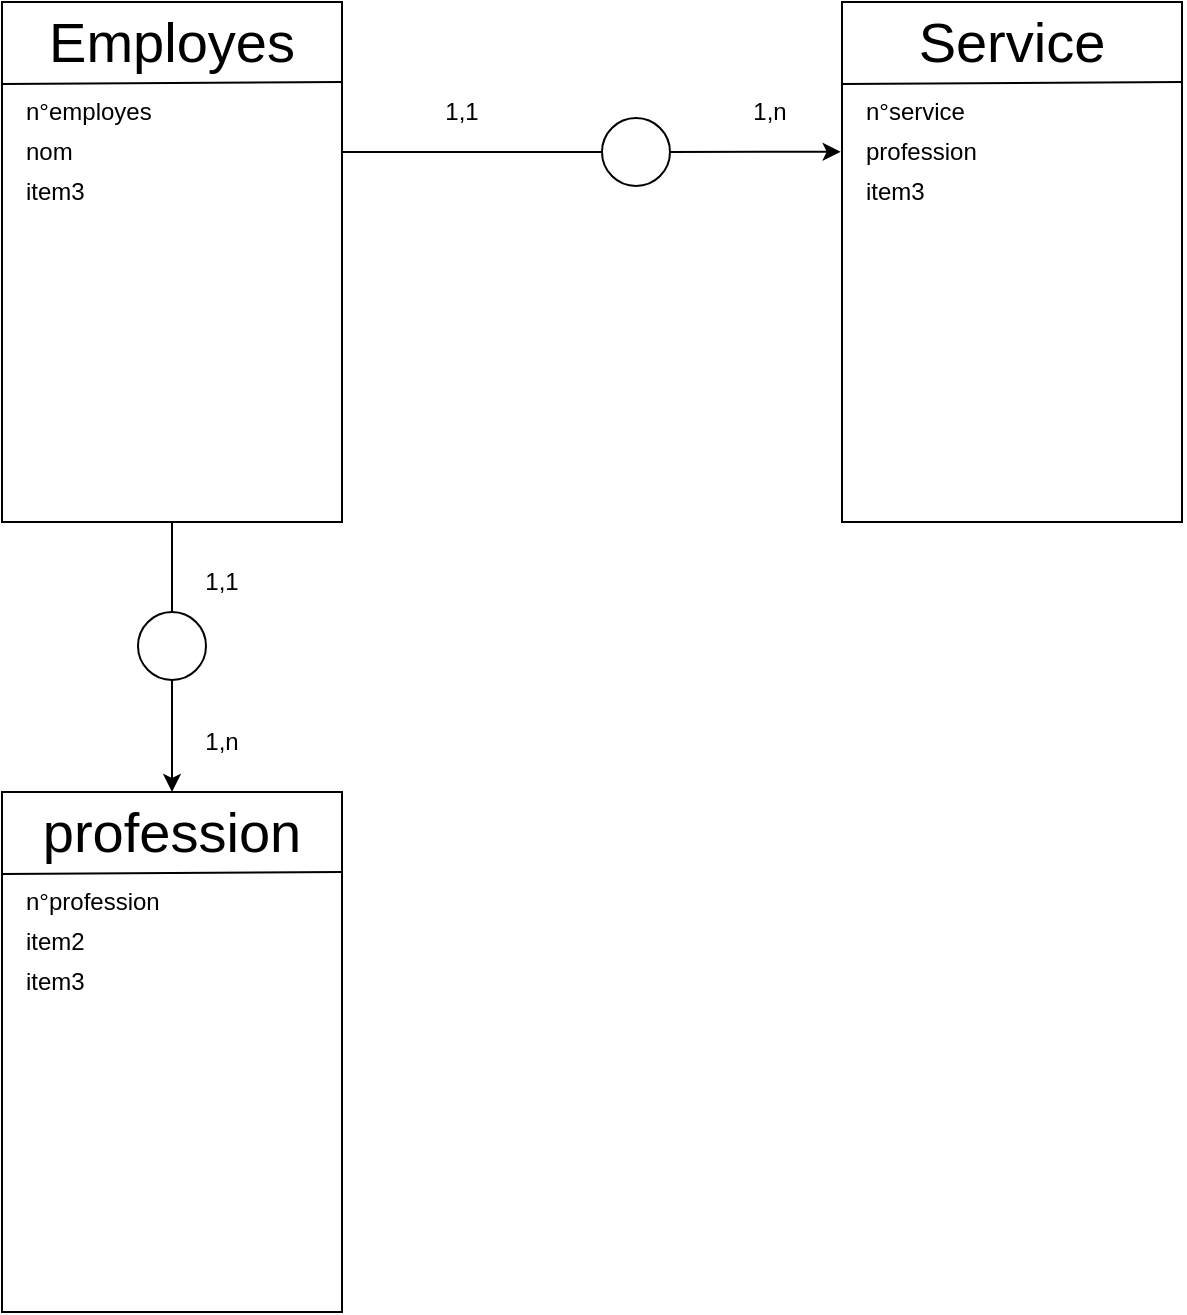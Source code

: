 <mxfile version="21.6.3" type="device">
  <diagram name="Page-1" id="Pg7pGBKAjPZ30wKsxrCt">
    <mxGraphModel dx="989" dy="527" grid="1" gridSize="10" guides="1" tooltips="1" connect="1" arrows="1" fold="1" page="1" pageScale="1" pageWidth="827" pageHeight="1169" math="0" shadow="0">
      <root>
        <mxCell id="0" />
        <mxCell id="1" parent="0" />
        <mxCell id="jEeqh_kHorT8OmdAulmw-17" value="" style="rounded=0;whiteSpace=wrap;html=1;" vertex="1" parent="1">
          <mxGeometry x="60" y="45" width="170" height="260" as="geometry" />
        </mxCell>
        <mxCell id="jEeqh_kHorT8OmdAulmw-18" value="" style="endArrow=none;html=1;rounded=0;" edge="1" parent="1">
          <mxGeometry width="50" height="50" relative="1" as="geometry">
            <mxPoint x="60" y="86" as="sourcePoint" />
            <mxPoint x="230" y="85" as="targetPoint" />
          </mxGeometry>
        </mxCell>
        <mxCell id="jEeqh_kHorT8OmdAulmw-20" value="Employes" style="text;html=1;strokeColor=none;fillColor=none;align=center;verticalAlign=middle;whiteSpace=wrap;rounded=0;fontSize=28;" vertex="1" parent="1">
          <mxGeometry x="60" y="45" width="170" height="40" as="geometry" />
        </mxCell>
        <mxCell id="jEeqh_kHorT8OmdAulmw-21" value="" style="rounded=0;whiteSpace=wrap;html=1;" vertex="1" parent="1">
          <mxGeometry x="480" y="45" width="170" height="260" as="geometry" />
        </mxCell>
        <mxCell id="jEeqh_kHorT8OmdAulmw-22" value="" style="endArrow=none;html=1;rounded=0;" edge="1" parent="1">
          <mxGeometry width="50" height="50" relative="1" as="geometry">
            <mxPoint x="480" y="86" as="sourcePoint" />
            <mxPoint x="650" y="85" as="targetPoint" />
          </mxGeometry>
        </mxCell>
        <mxCell id="jEeqh_kHorT8OmdAulmw-23" value="Service" style="text;html=1;strokeColor=none;fillColor=none;align=center;verticalAlign=middle;whiteSpace=wrap;rounded=0;fontSize=28;" vertex="1" parent="1">
          <mxGeometry x="480" y="45" width="170" height="40" as="geometry" />
        </mxCell>
        <mxCell id="jEeqh_kHorT8OmdAulmw-25" value="n°employes" style="text;html=1;strokeColor=none;fillColor=none;align=left;verticalAlign=middle;whiteSpace=wrap;rounded=0;" vertex="1" parent="1">
          <mxGeometry x="70" y="85" width="160" height="30" as="geometry" />
        </mxCell>
        <mxCell id="jEeqh_kHorT8OmdAulmw-27" value="nom" style="text;html=1;strokeColor=none;fillColor=none;align=left;verticalAlign=middle;whiteSpace=wrap;rounded=0;" vertex="1" parent="1">
          <mxGeometry x="70" y="105" width="160" height="30" as="geometry" />
        </mxCell>
        <mxCell id="jEeqh_kHorT8OmdAulmw-28" value="item3" style="text;html=1;strokeColor=none;fillColor=none;align=left;verticalAlign=middle;whiteSpace=wrap;rounded=0;" vertex="1" parent="1">
          <mxGeometry x="70" y="125" width="160" height="30" as="geometry" />
        </mxCell>
        <mxCell id="jEeqh_kHorT8OmdAulmw-29" value="" style="rounded=0;whiteSpace=wrap;html=1;" vertex="1" parent="1">
          <mxGeometry x="60" y="440" width="170" height="260" as="geometry" />
        </mxCell>
        <mxCell id="jEeqh_kHorT8OmdAulmw-30" value="" style="endArrow=none;html=1;rounded=0;" edge="1" parent="1">
          <mxGeometry width="50" height="50" relative="1" as="geometry">
            <mxPoint x="60" y="481" as="sourcePoint" />
            <mxPoint x="230" y="480" as="targetPoint" />
          </mxGeometry>
        </mxCell>
        <mxCell id="jEeqh_kHorT8OmdAulmw-31" value="profession" style="text;html=1;strokeColor=none;fillColor=none;align=center;verticalAlign=middle;whiteSpace=wrap;rounded=0;fontSize=28;" vertex="1" parent="1">
          <mxGeometry x="60" y="440" width="170" height="40" as="geometry" />
        </mxCell>
        <mxCell id="jEeqh_kHorT8OmdAulmw-32" value="n°service" style="text;html=1;strokeColor=none;fillColor=none;align=left;verticalAlign=middle;whiteSpace=wrap;rounded=0;" vertex="1" parent="1">
          <mxGeometry x="490" y="85" width="160" height="30" as="geometry" />
        </mxCell>
        <mxCell id="jEeqh_kHorT8OmdAulmw-33" value="n°profession" style="text;html=1;strokeColor=none;fillColor=none;align=left;verticalAlign=middle;whiteSpace=wrap;rounded=0;" vertex="1" parent="1">
          <mxGeometry x="70" y="480" width="160" height="30" as="geometry" />
        </mxCell>
        <mxCell id="jEeqh_kHorT8OmdAulmw-34" value="profession" style="text;html=1;strokeColor=none;fillColor=none;align=left;verticalAlign=middle;whiteSpace=wrap;rounded=0;" vertex="1" parent="1">
          <mxGeometry x="490" y="105" width="160" height="30" as="geometry" />
        </mxCell>
        <mxCell id="jEeqh_kHorT8OmdAulmw-35" value="item3" style="text;html=1;strokeColor=none;fillColor=none;align=left;verticalAlign=middle;whiteSpace=wrap;rounded=0;" vertex="1" parent="1">
          <mxGeometry x="490" y="125" width="160" height="30" as="geometry" />
        </mxCell>
        <mxCell id="jEeqh_kHorT8OmdAulmw-36" value="item2" style="text;html=1;strokeColor=none;fillColor=none;align=left;verticalAlign=middle;whiteSpace=wrap;rounded=0;" vertex="1" parent="1">
          <mxGeometry x="70" y="500" width="160" height="30" as="geometry" />
        </mxCell>
        <mxCell id="jEeqh_kHorT8OmdAulmw-37" value="item3" style="text;html=1;strokeColor=none;fillColor=none;align=left;verticalAlign=middle;whiteSpace=wrap;rounded=0;" vertex="1" parent="1">
          <mxGeometry x="70" y="520" width="160" height="30" as="geometry" />
        </mxCell>
        <mxCell id="jEeqh_kHorT8OmdAulmw-38" value="" style="endArrow=classic;html=1;rounded=0;entryX=0.5;entryY=0;entryDx=0;entryDy=0;exitX=0.5;exitY=1;exitDx=0;exitDy=0;" edge="1" parent="1" source="jEeqh_kHorT8OmdAulmw-46" target="jEeqh_kHorT8OmdAulmw-31">
          <mxGeometry width="50" height="50" relative="1" as="geometry">
            <mxPoint x="145" y="390" as="sourcePoint" />
            <mxPoint x="400" y="290" as="targetPoint" />
          </mxGeometry>
        </mxCell>
        <mxCell id="jEeqh_kHorT8OmdAulmw-39" value="" style="endArrow=classic;html=1;rounded=0;entryX=-0.004;entryY=0.288;entryDx=0;entryDy=0;entryPerimeter=0;exitX=1;exitY=0.5;exitDx=0;exitDy=0;" edge="1" parent="1" source="jEeqh_kHorT8OmdAulmw-42" target="jEeqh_kHorT8OmdAulmw-21">
          <mxGeometry width="50" height="50" relative="1" as="geometry">
            <mxPoint x="410" y="120" as="sourcePoint" />
            <mxPoint x="460" y="120" as="targetPoint" />
          </mxGeometry>
        </mxCell>
        <mxCell id="jEeqh_kHorT8OmdAulmw-42" value="" style="ellipse;whiteSpace=wrap;html=1;aspect=fixed;" vertex="1" parent="1">
          <mxGeometry x="360" y="103" width="34" height="34" as="geometry" />
        </mxCell>
        <mxCell id="jEeqh_kHorT8OmdAulmw-44" value="" style="endArrow=none;html=1;rounded=0;exitX=0;exitY=0.5;exitDx=0;exitDy=0;entryX=1;entryY=0.5;entryDx=0;entryDy=0;" edge="1" parent="1" source="jEeqh_kHorT8OmdAulmw-42" target="jEeqh_kHorT8OmdAulmw-27">
          <mxGeometry width="50" height="50" relative="1" as="geometry">
            <mxPoint x="350" y="270" as="sourcePoint" />
            <mxPoint x="400" y="220" as="targetPoint" />
          </mxGeometry>
        </mxCell>
        <mxCell id="jEeqh_kHorT8OmdAulmw-46" value="" style="ellipse;whiteSpace=wrap;html=1;aspect=fixed;" vertex="1" parent="1">
          <mxGeometry x="128" y="350" width="34" height="34" as="geometry" />
        </mxCell>
        <mxCell id="jEeqh_kHorT8OmdAulmw-48" value="" style="endArrow=none;html=1;rounded=0;exitX=0.5;exitY=0;exitDx=0;exitDy=0;entryX=0.5;entryY=1;entryDx=0;entryDy=0;" edge="1" parent="1" source="jEeqh_kHorT8OmdAulmw-46" target="jEeqh_kHorT8OmdAulmw-17">
          <mxGeometry width="50" height="50" relative="1" as="geometry">
            <mxPoint x="350" y="280" as="sourcePoint" />
            <mxPoint x="400" y="230" as="targetPoint" />
          </mxGeometry>
        </mxCell>
        <mxCell id="jEeqh_kHorT8OmdAulmw-49" value="1,1" style="text;html=1;strokeColor=none;fillColor=none;align=center;verticalAlign=middle;whiteSpace=wrap;rounded=0;" vertex="1" parent="1">
          <mxGeometry x="260" y="85" width="60" height="30" as="geometry" />
        </mxCell>
        <mxCell id="jEeqh_kHorT8OmdAulmw-50" value="1,1" style="text;html=1;strokeColor=none;fillColor=none;align=center;verticalAlign=middle;whiteSpace=wrap;rounded=0;" vertex="1" parent="1">
          <mxGeometry x="140" y="320" width="60" height="30" as="geometry" />
        </mxCell>
        <mxCell id="jEeqh_kHorT8OmdAulmw-51" value="1,n" style="text;html=1;strokeColor=none;fillColor=none;align=center;verticalAlign=middle;whiteSpace=wrap;rounded=0;" vertex="1" parent="1">
          <mxGeometry x="414" y="85" width="60" height="30" as="geometry" />
        </mxCell>
        <mxCell id="jEeqh_kHorT8OmdAulmw-52" value="1,n" style="text;html=1;strokeColor=none;fillColor=none;align=center;verticalAlign=middle;whiteSpace=wrap;rounded=0;" vertex="1" parent="1">
          <mxGeometry x="140" y="400" width="60" height="30" as="geometry" />
        </mxCell>
      </root>
    </mxGraphModel>
  </diagram>
</mxfile>
